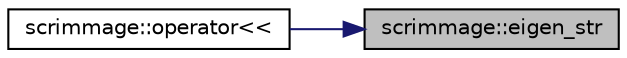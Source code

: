 digraph "scrimmage::eigen_str"
{
 // LATEX_PDF_SIZE
  edge [fontname="Helvetica",fontsize="10",labelfontname="Helvetica",labelfontsize="10"];
  node [fontname="Helvetica",fontsize="10",shape=record];
  rankdir="RL";
  Node1 [label="scrimmage::eigen_str",height=0.2,width=0.4,color="black", fillcolor="grey75", style="filled", fontcolor="black",tooltip=" "];
  Node1 -> Node2 [dir="back",color="midnightblue",fontsize="10",style="solid",fontname="Helvetica"];
  Node2 [label="scrimmage::operator\<\<",height=0.2,width=0.4,color="black", fillcolor="white", style="filled",URL="$namespacescrimmage.html#a2ae5038921a0f419c633756c27bb521b",tooltip=" "];
}
